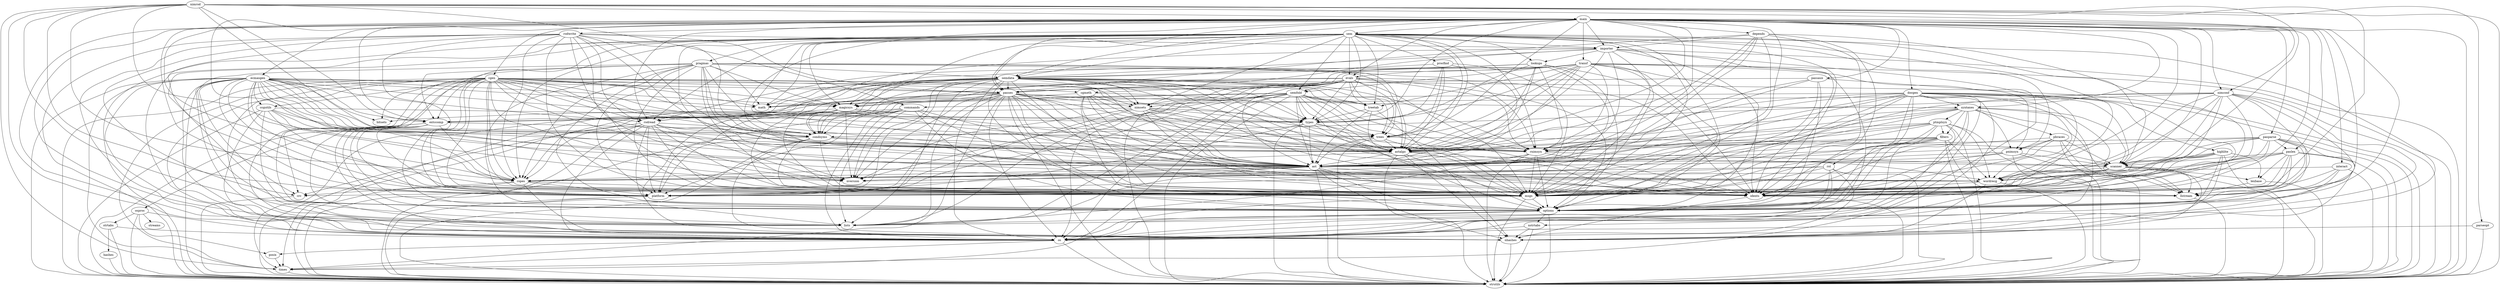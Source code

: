 digraph nimrod {
times -> strutils;
os -> strutils;
os -> times;
posix -> times;
os -> posix;
nhashes -> strutils;
nstrtabs -> os;
nstrtabs -> nhashes;
nstrtabs -> strutils;
options -> os;
options -> lists;
options -> strutils;
options -> nstrtabs;
msgs -> options;
msgs -> strutils;
msgs -> os;
crc -> strutils;
platform -> strutils;
ropes -> msgs;
ropes -> strutils;
ropes -> platform;
ropes -> nhashes;
ropes -> crc;
idents -> nhashes;
idents -> strutils;
ast -> msgs;
ast -> nhashes;
ast -> nversion;
ast -> options;
ast -> strutils;
ast -> crc;
ast -> ropes;
ast -> idents;
ast -> lists;
astalgo -> ast;
astalgo -> nhashes;
astalgo -> strutils;
astalgo -> options;
astalgo -> msgs;
astalgo -> ropes;
astalgo -> idents;
condsyms -> ast;
condsyms -> astalgo;
condsyms -> msgs;
condsyms -> nhashes;
condsyms -> platform;
condsyms -> strutils;
condsyms -> idents;
hashes -> strutils;
strtabs -> os;
strtabs -> hashes;
strtabs -> strutils;
osproc -> strutils;
osproc -> os;
osproc -> strtabs;
osproc -> streams;
osproc -> posix;
extccomp -> lists;
extccomp -> ropes;
extccomp -> os;
extccomp -> strutils;
extccomp -> osproc;
extccomp -> platform;
extccomp -> condsyms;
extccomp -> options;
extccomp -> msgs;
wordrecg -> nhashes;
wordrecg -> strutils;
wordrecg -> idents;
commands -> os;
commands -> msgs;
commands -> options;
commands -> nversion;
commands -> condsyms;
commands -> strutils;
commands -> extccomp;
commands -> platform;
commands -> lists;
commands -> wordrecg;
llstream -> strutils;
lexbase -> llstream;
lexbase -> strutils;
scanner -> nhashes;
scanner -> options;
scanner -> msgs;
scanner -> strutils;
scanner -> platform;
scanner -> idents;
scanner -> lexbase;
scanner -> llstream;
scanner -> wordrecg;
nimconf -> llstream;
nimconf -> nversion;
nimconf -> commands;
nimconf -> os;
nimconf -> strutils;
nimconf -> msgs;
nimconf -> platform;
nimconf -> condsyms;
nimconf -> scanner;
nimconf -> options;
nimconf -> idents;
nimconf -> wordrecg;
pnimsyn -> llstream;
pnimsyn -> scanner;
pnimsyn -> idents;
pnimsyn -> strutils;
pnimsyn -> ast;
pnimsyn -> msgs;
pbraces -> llstream;
pbraces -> scanner;
pbraces -> idents;
pbraces -> strutils;
pbraces -> ast;
pbraces -> msgs;
pbraces -> pnimsyn;
rnimsyn -> scanner;
rnimsyn -> options;
rnimsyn -> idents;
rnimsyn -> strutils;
rnimsyn -> ast;
rnimsyn -> msgs;
rnimsyn -> lists;
filters -> llstream;
filters -> os;
filters -> wordrecg;
filters -> idents;
filters -> strutils;
filters -> ast;
filters -> astalgo;
filters -> msgs;
filters -> options;
filters -> rnimsyn;
ptmplsyn -> llstream;
ptmplsyn -> os;
ptmplsyn -> wordrecg;
ptmplsyn -> idents;
ptmplsyn -> strutils;
ptmplsyn -> ast;
ptmplsyn -> astalgo;
ptmplsyn -> msgs;
ptmplsyn -> options;
ptmplsyn -> rnimsyn;
ptmplsyn -> filters;
syntaxes -> strutils;
syntaxes -> llstream;
syntaxes -> ast;
syntaxes -> astalgo;
syntaxes -> idents;
syntaxes -> scanner;
syntaxes -> options;
syntaxes -> msgs;
syntaxes -> pnimsyn;
syntaxes -> pbraces;
syntaxes -> ptmplsyn;
syntaxes -> filters;
syntaxes -> rnimsyn;
paslex -> nhashes;
paslex -> options;
paslex -> msgs;
paslex -> strutils;
paslex -> platform;
paslex -> idents;
paslex -> lexbase;
paslex -> wordrecg;
paslex -> scanner;
pasparse -> os;
pasparse -> llstream;
pasparse -> scanner;
pasparse -> paslex;
pasparse -> idents;
pasparse -> wordrecg;
pasparse -> strutils;
pasparse -> ast;
pasparse -> astalgo;
pasparse -> msgs;
pasparse -> options;
rodread -> os;
rodread -> options;
rodread -> strutils;
rodread -> nversion;
rodread -> ast;
rodread -> astalgo;
rodread -> msgs;
rodread -> platform;
rodread -> condsyms;
rodread -> ropes;
rodread -> idents;
rodread -> crc;
trees -> ast;
trees -> astalgo;
trees -> scanner;
trees -> msgs;
trees -> strutils;
types -> ast;
types -> astalgo;
types -> trees;
types -> msgs;
types -> strutils;
types -> platform;
magicsys -> ast;
magicsys -> astalgo;
magicsys -> nhashes;
magicsys -> msgs;
magicsys -> platform;
magicsys -> nversion;
magicsys -> times;
magicsys -> idents;
magicsys -> rodread;
nimsets -> ast;
nimsets -> astalgo;
nimsets -> trees;
nimsets -> nversion;
nimsets -> msgs;
nimsets -> platform;
nimsets -> bitsets;
nimsets -> types;
nimsets -> rnimsyn;
passes -> strutils;
passes -> lists;
passes -> options;
passes -> ast;
passes -> astalgo;
passes -> llstream;
passes -> msgs;
passes -> platform;
passes -> os;
passes -> condsyms;
passes -> idents;
passes -> rnimsyn;
passes -> types;
passes -> extccomp;
passes -> math;
passes -> magicsys;
passes -> nversion;
passes -> nimsets;
passes -> syntaxes;
passes -> times;
passes -> rodread;
treetab -> nhashes;
treetab -> ast;
treetab -> astalgo;
treetab -> types;
semdata -> strutils;
semdata -> lists;
semdata -> options;
semdata -> scanner;
semdata -> ast;
semdata -> astalgo;
semdata -> trees;
semdata -> treetab;
semdata -> wordrecg;
semdata -> ropes;
semdata -> msgs;
semdata -> platform;
semdata -> os;
semdata -> condsyms;
semdata -> idents;
semdata -> rnimsyn;
semdata -> types;
semdata -> extccomp;
semdata -> math;
semdata -> magicsys;
semdata -> nversion;
semdata -> nimsets;
semdata -> pnimsyn;
semdata -> times;
semdata -> passes;
semdata -> rodread;
lookups -> ast;
lookups -> astalgo;
lookups -> idents;
lookups -> semdata;
lookups -> types;
lookups -> msgs;
lookups -> options;
lookups -> rodread;
lookups -> rnimsyn;
importer -> strutils;
importer -> os;
importer -> ast;
importer -> astalgo;
importer -> msgs;
importer -> options;
importer -> idents;
importer -> rodread;
importer -> lookups;
importer -> semdata;
importer -> passes;
rodwrite -> os;
rodwrite -> options;
rodwrite -> strutils;
rodwrite -> nversion;
rodwrite -> ast;
rodwrite -> astalgo;
rodwrite -> msgs;
rodwrite -> platform;
rodwrite -> condsyms;
rodwrite -> ropes;
rodwrite -> idents;
rodwrite -> crc;
rodwrite -> rodread;
rodwrite -> passes;
rodwrite -> importer;
semfold -> strutils;
semfold -> lists;
semfold -> options;
semfold -> ast;
semfold -> astalgo;
semfold -> trees;
semfold -> treetab;
semfold -> nimsets;
semfold -> times;
semfold -> nversion;
semfold -> platform;
semfold -> math;
semfold -> msgs;
semfold -> os;
semfold -> condsyms;
semfold -> idents;
semfold -> rnimsyn;
semfold -> types;
evals -> strutils;
evals -> magicsys;
evals -> lists;
evals -> options;
evals -> ast;
evals -> astalgo;
evals -> trees;
evals -> treetab;
evals -> nimsets;
evals -> msgs;
evals -> os;
evals -> condsyms;
evals -> idents;
evals -> rnimsyn;
evals -> types;
evals -> passes;
evals -> semfold;
procfind -> ast;
procfind -> astalgo;
procfind -> msgs;
procfind -> semdata;
procfind -> types;
procfind -> trees;
pragmas -> os;
pragmas -> platform;
pragmas -> condsyms;
pragmas -> ast;
pragmas -> astalgo;
pragmas -> idents;
pragmas -> semdata;
pragmas -> msgs;
pragmas -> rnimsyn;
pragmas -> wordrecg;
pragmas -> ropes;
pragmas -> options;
pragmas -> strutils;
pragmas -> lists;
pragmas -> extccomp;
pragmas -> math;
pragmas -> magicsys;
pragmas -> trees;
sem -> strutils;
sem -> nhashes;
sem -> lists;
sem -> options;
sem -> scanner;
sem -> ast;
sem -> astalgo;
sem -> trees;
sem -> treetab;
sem -> wordrecg;
sem -> ropes;
sem -> msgs;
sem -> os;
sem -> condsyms;
sem -> idents;
sem -> rnimsyn;
sem -> types;
sem -> platform;
sem -> math;
sem -> magicsys;
sem -> pnimsyn;
sem -> nversion;
sem -> nimsets;
sem -> semdata;
sem -> evals;
sem -> semfold;
sem -> importer;
sem -> procfind;
sem -> lookups;
sem -> rodread;
sem -> pragmas;
sem -> passes;
rst -> os;
rst -> msgs;
rst -> strutils;
rst -> platform;
rst -> nhashes;
rst -> ropes;
rst -> options;
highlite -> nhashes;
highlite -> options;
highlite -> msgs;
highlite -> strutils;
highlite -> platform;
highlite -> idents;
highlite -> lexbase;
highlite -> wordrecg;
highlite -> scanner;
docgen -> ast;
docgen -> astalgo;
docgen -> strutils;
docgen -> nhashes;
docgen -> options;
docgen -> nversion;
docgen -> msgs;
docgen -> os;
docgen -> ropes;
docgen -> idents;
docgen -> wordrecg;
docgen -> math;
docgen -> syntaxes;
docgen -> rnimsyn;
docgen -> scanner;
docgen -> rst;
docgen -> times;
docgen -> highlite;
ccgutils -> ast;
ccgutils -> astalgo;
ccgutils -> ropes;
ccgutils -> lists;
ccgutils -> nhashes;
ccgutils -> strutils;
ccgutils -> types;
ccgutils -> msgs;
cgmeth -> options;
cgmeth -> ast;
cgmeth -> astalgo;
cgmeth -> msgs;
cgmeth -> idents;
cgmeth -> rnimsyn;
cgmeth -> types;
cgmeth -> magicsys;
cgen -> ast;
cgen -> astalgo;
cgen -> strutils;
cgen -> nhashes;
cgen -> trees;
cgen -> platform;
cgen -> magicsys;
cgen -> extccomp;
cgen -> options;
cgen -> nversion;
cgen -> nimsets;
cgen -> msgs;
cgen -> crc;
cgen -> bitsets;
cgen -> idents;
cgen -> lists;
cgen -> types;
cgen -> ccgutils;
cgen -> os;
cgen -> times;
cgen -> ropes;
cgen -> math;
cgen -> passes;
cgen -> rodread;
cgen -> wordrecg;
cgen -> rnimsyn;
cgen -> treetab;
cgen -> cgmeth;
ecmasgen -> ast;
ecmasgen -> astalgo;
ecmasgen -> strutils;
ecmasgen -> nhashes;
ecmasgen -> trees;
ecmasgen -> platform;
ecmasgen -> magicsys;
ecmasgen -> extccomp;
ecmasgen -> options;
ecmasgen -> nversion;
ecmasgen -> nimsets;
ecmasgen -> msgs;
ecmasgen -> crc;
ecmasgen -> bitsets;
ecmasgen -> idents;
ecmasgen -> lists;
ecmasgen -> types;
ecmasgen -> os;
ecmasgen -> times;
ecmasgen -> ropes;
ecmasgen -> math;
ecmasgen -> passes;
ecmasgen -> ccgutils;
ecmasgen -> wordrecg;
ecmasgen -> rnimsyn;
ecmasgen -> rodread;
interact -> llstream;
interact -> strutils;
interact -> ropes;
interact -> nstrtabs;
interact -> msgs;
passaux -> strutils;
passaux -> ast;
passaux -> astalgo;
passaux -> passes;
passaux -> msgs;
passaux -> options;
depends -> os;
depends -> options;
depends -> ast;
depends -> astalgo;
depends -> msgs;
depends -> ropes;
depends -> idents;
depends -> passes;
depends -> importer;
transf -> strutils;
transf -> lists;
transf -> options;
transf -> ast;
transf -> astalgo;
transf -> trees;
transf -> treetab;
transf -> evals;
transf -> msgs;
transf -> os;
transf -> idents;
transf -> rnimsyn;
transf -> types;
transf -> passes;
transf -> semfold;
transf -> magicsys;
transf -> cgmeth;
main -> llstream;
main -> strutils;
main -> ast;
main -> astalgo;
main -> scanner;
main -> syntaxes;
main -> rnimsyn;
main -> options;
main -> msgs;
main -> os;
main -> lists;
main -> condsyms;
main -> paslex;
main -> pasparse;
main -> rodread;
main -> rodwrite;
main -> ropes;
main -> trees;
main -> wordrecg;
main -> sem;
main -> semdata;
main -> idents;
main -> passes;
main -> docgen;
main -> extccomp;
main -> cgen;
main -> ecmasgen;
main -> platform;
main -> interact;
main -> nimconf;
main -> importer;
main -> passaux;
main -> depends;
main -> transf;
main -> evals;
main -> types;
parseopt -> os;
parseopt -> strutils;
nimrod -> times;
nimrod -> commands;
nimrod -> scanner;
nimrod -> condsyms;
nimrod -> options;
nimrod -> msgs;
nimrod -> nversion;
nimrod -> nimconf;
nimrod -> ropes;
nimrod -> extccomp;
nimrod -> strutils;
nimrod -> os;
nimrod -> platform;
nimrod -> main;
nimrod -> parseopt;
}
